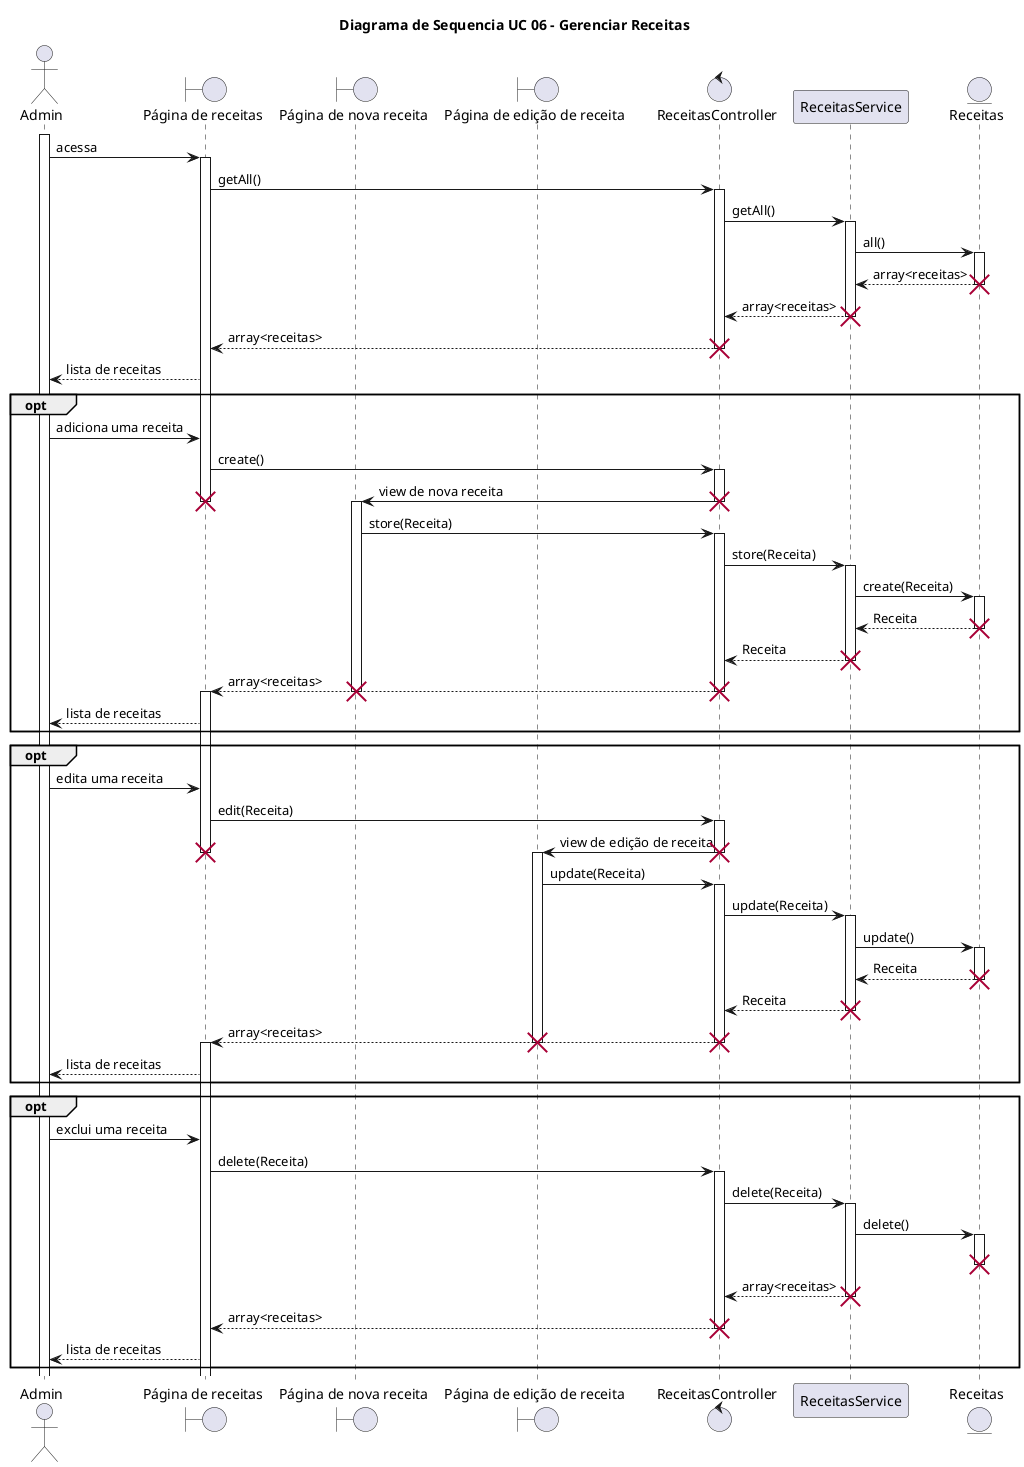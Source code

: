 @startuml
title Diagrama de Sequencia UC 06 - Gerenciar Receitas
actor User as "Admin"
Boundary ListPage as "Página de receitas"
Boundary CreatePage as "Página de nova receita"
Boundary EditPage as "Página de edição de receita"
Control ReceitasController
participant ReceitasService
Entity Receitas

activate User
User -> ListPage: acessa
activate ListPage
ListPage -> ReceitasController: getAll()
activate ReceitasController
ReceitasController -> ReceitasService: getAll()
activate ReceitasService
ReceitasService -> Receitas:all()
activate Receitas
Receitas --> ReceitasService: array<receitas>
destroy Receitas
ReceitasService --> ReceitasController: array<receitas>
destroy ReceitasService
ReceitasController --> ListPage: array<receitas>
destroy ReceitasController
ListPage --> User: lista de receitas

opt
    User -> ListPage: adiciona uma receita
    ListPage -> ReceitasController: create()
    activate ReceitasController
    ReceitasController -> CreatePage: view de nova receita
    destroy ReceitasController
    activate CreatePage
    destroy ListPage
    CreatePage -> ReceitasController: store(Receita)
    activate ReceitasController
    ReceitasController -> ReceitasService: store(Receita)
    activate ReceitasService
    ReceitasService -> Receitas:create(Receita)
    activate Receitas
    Receitas --> ReceitasService: Receita
    destroy Receitas
    ReceitasService --> ReceitasController: Receita
    destroy ReceitasService
    ReceitasController --> ListPage: array<receitas>
    destroy ReceitasController
    destroy CreatePage
    activate ListPage
    ListPage --> User: lista de receitas
end
opt
    User -> ListPage: edita uma receita
    ListPage -> ReceitasController: edit(Receita)
    activate ReceitasController
    ReceitasController -> EditPage: view de edição de receita
    destroy ReceitasController
    activate EditPage
    destroy ListPage
    EditPage -> ReceitasController: update(Receita)
    activate ReceitasController
    ReceitasController -> ReceitasService: update(Receita)
    activate ReceitasService
    ReceitasService -> Receitas:update()
    activate Receitas
    Receitas --> ReceitasService: Receita
    destroy Receitas
    ReceitasService --> ReceitasController: Receita
    destroy ReceitasService
    ReceitasController --> ListPage: array<receitas>
    destroy ReceitasController
    destroy EditPage
    activate ListPage
    ListPage --> User: lista de receitas
end
opt
    User -> ListPage: exclui uma receita
    ListPage -> ReceitasController: delete(Receita)
    activate ReceitasController
    ReceitasController -> ReceitasService: delete(Receita)
    activate ReceitasService
    ReceitasService -> Receitas:delete()
    activate Receitas
    destroy Receitas
    ReceitasService --> ReceitasController: array<receitas>
    destroy ReceitasService
    ReceitasController --> ListPage: array<receitas>
    destroy ReceitasController
    ListPage --> User: lista de receitas
end
@enduml
